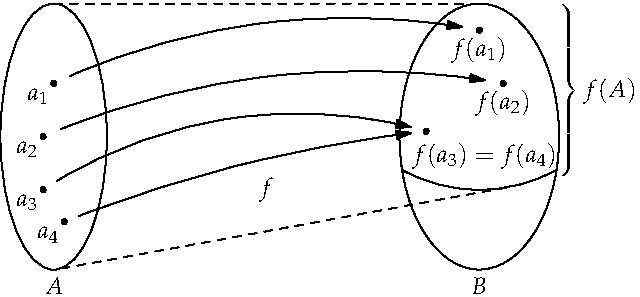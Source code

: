 settings.tex="pdflatex";

texpreamble("\usepackage{amsmath}
\usepackage{amsthm,amssymb}
\usepackage{mathpazo}
\usepackage[svgnames]{xcolor}
");
import graph;

size(320);

path ellipse(real x, real y){return xscale(x)*yscale(y)*unitcircle;}

pair a1=(0,1);
pair a2=(-0.2,0);
pair a3=(-0.2,-1);
pair a4=(0.2,-1.6);
pair r=(8,0);
pair b1=(0,2);
pair b2=(0.45,1);
pair b3=(-1,0.1);

draw(ellipse(1,2.5));

path p=shift(r)*ellipse(1.5,2.5);
draw(p);

path q=shift(r+(0,2))*scale(3)*unitcircle;
//draw(q);

path P=buildcycle(q,p);
draw(P);


label("$f$",r/2+(0,-1));

real sh=0.08;

draw(subpath(a1..((a1+r+b1)/2+(0,8sh))..r+b1,sh,2-sh),Arrow);
draw(subpath(a2..((a2+r+b2)/2+(0,8sh))..r+b2,sh,2-sh),Arrow);
draw(subpath(a3..((a3+r+b3)/2+(0,10sh))..r+b3,sh,2-sh),Arrow);
draw(subpath(a4..((a4+r+b3)/2+(0,3sh))..r+b3,sh,2-sh),Arrow);

dot("$a_1$",a1,SW);
dot("$f(a_1)$",r+b1,S);
dot("$a_2$",a2,SW);
dot("$f(a_2)$",r+b2,S);
dot("$a_3$",a3,SW);
dot("$f(a_3)=f(a_4)$",r+b3,2dir(-55));
dot("$a_4$",a4,SW);

label("$A$",(0,-2.8));
label("$B$",r+(0,-2.8));

label("$\left.\rule{0cm}{47pt}\right\}f(A)$",r+(1.3,0.88),E);

draw((0,2.5)--r+(0,2.5),dashed);
draw((0.15,-2.48)--r+(0.5,-0.96),dashed);